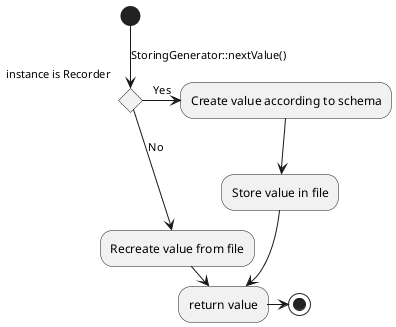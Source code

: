 @startuml
(*)  --> [StoringGenerator::nextValue()] if "instance is Recorder"
-> [Yes] "Create value according to schema"
--> "Store value in file"
--> "return value"
else
--> [No] "Recreate value from file"
-> "return value"
endif
->(*)
@enduml